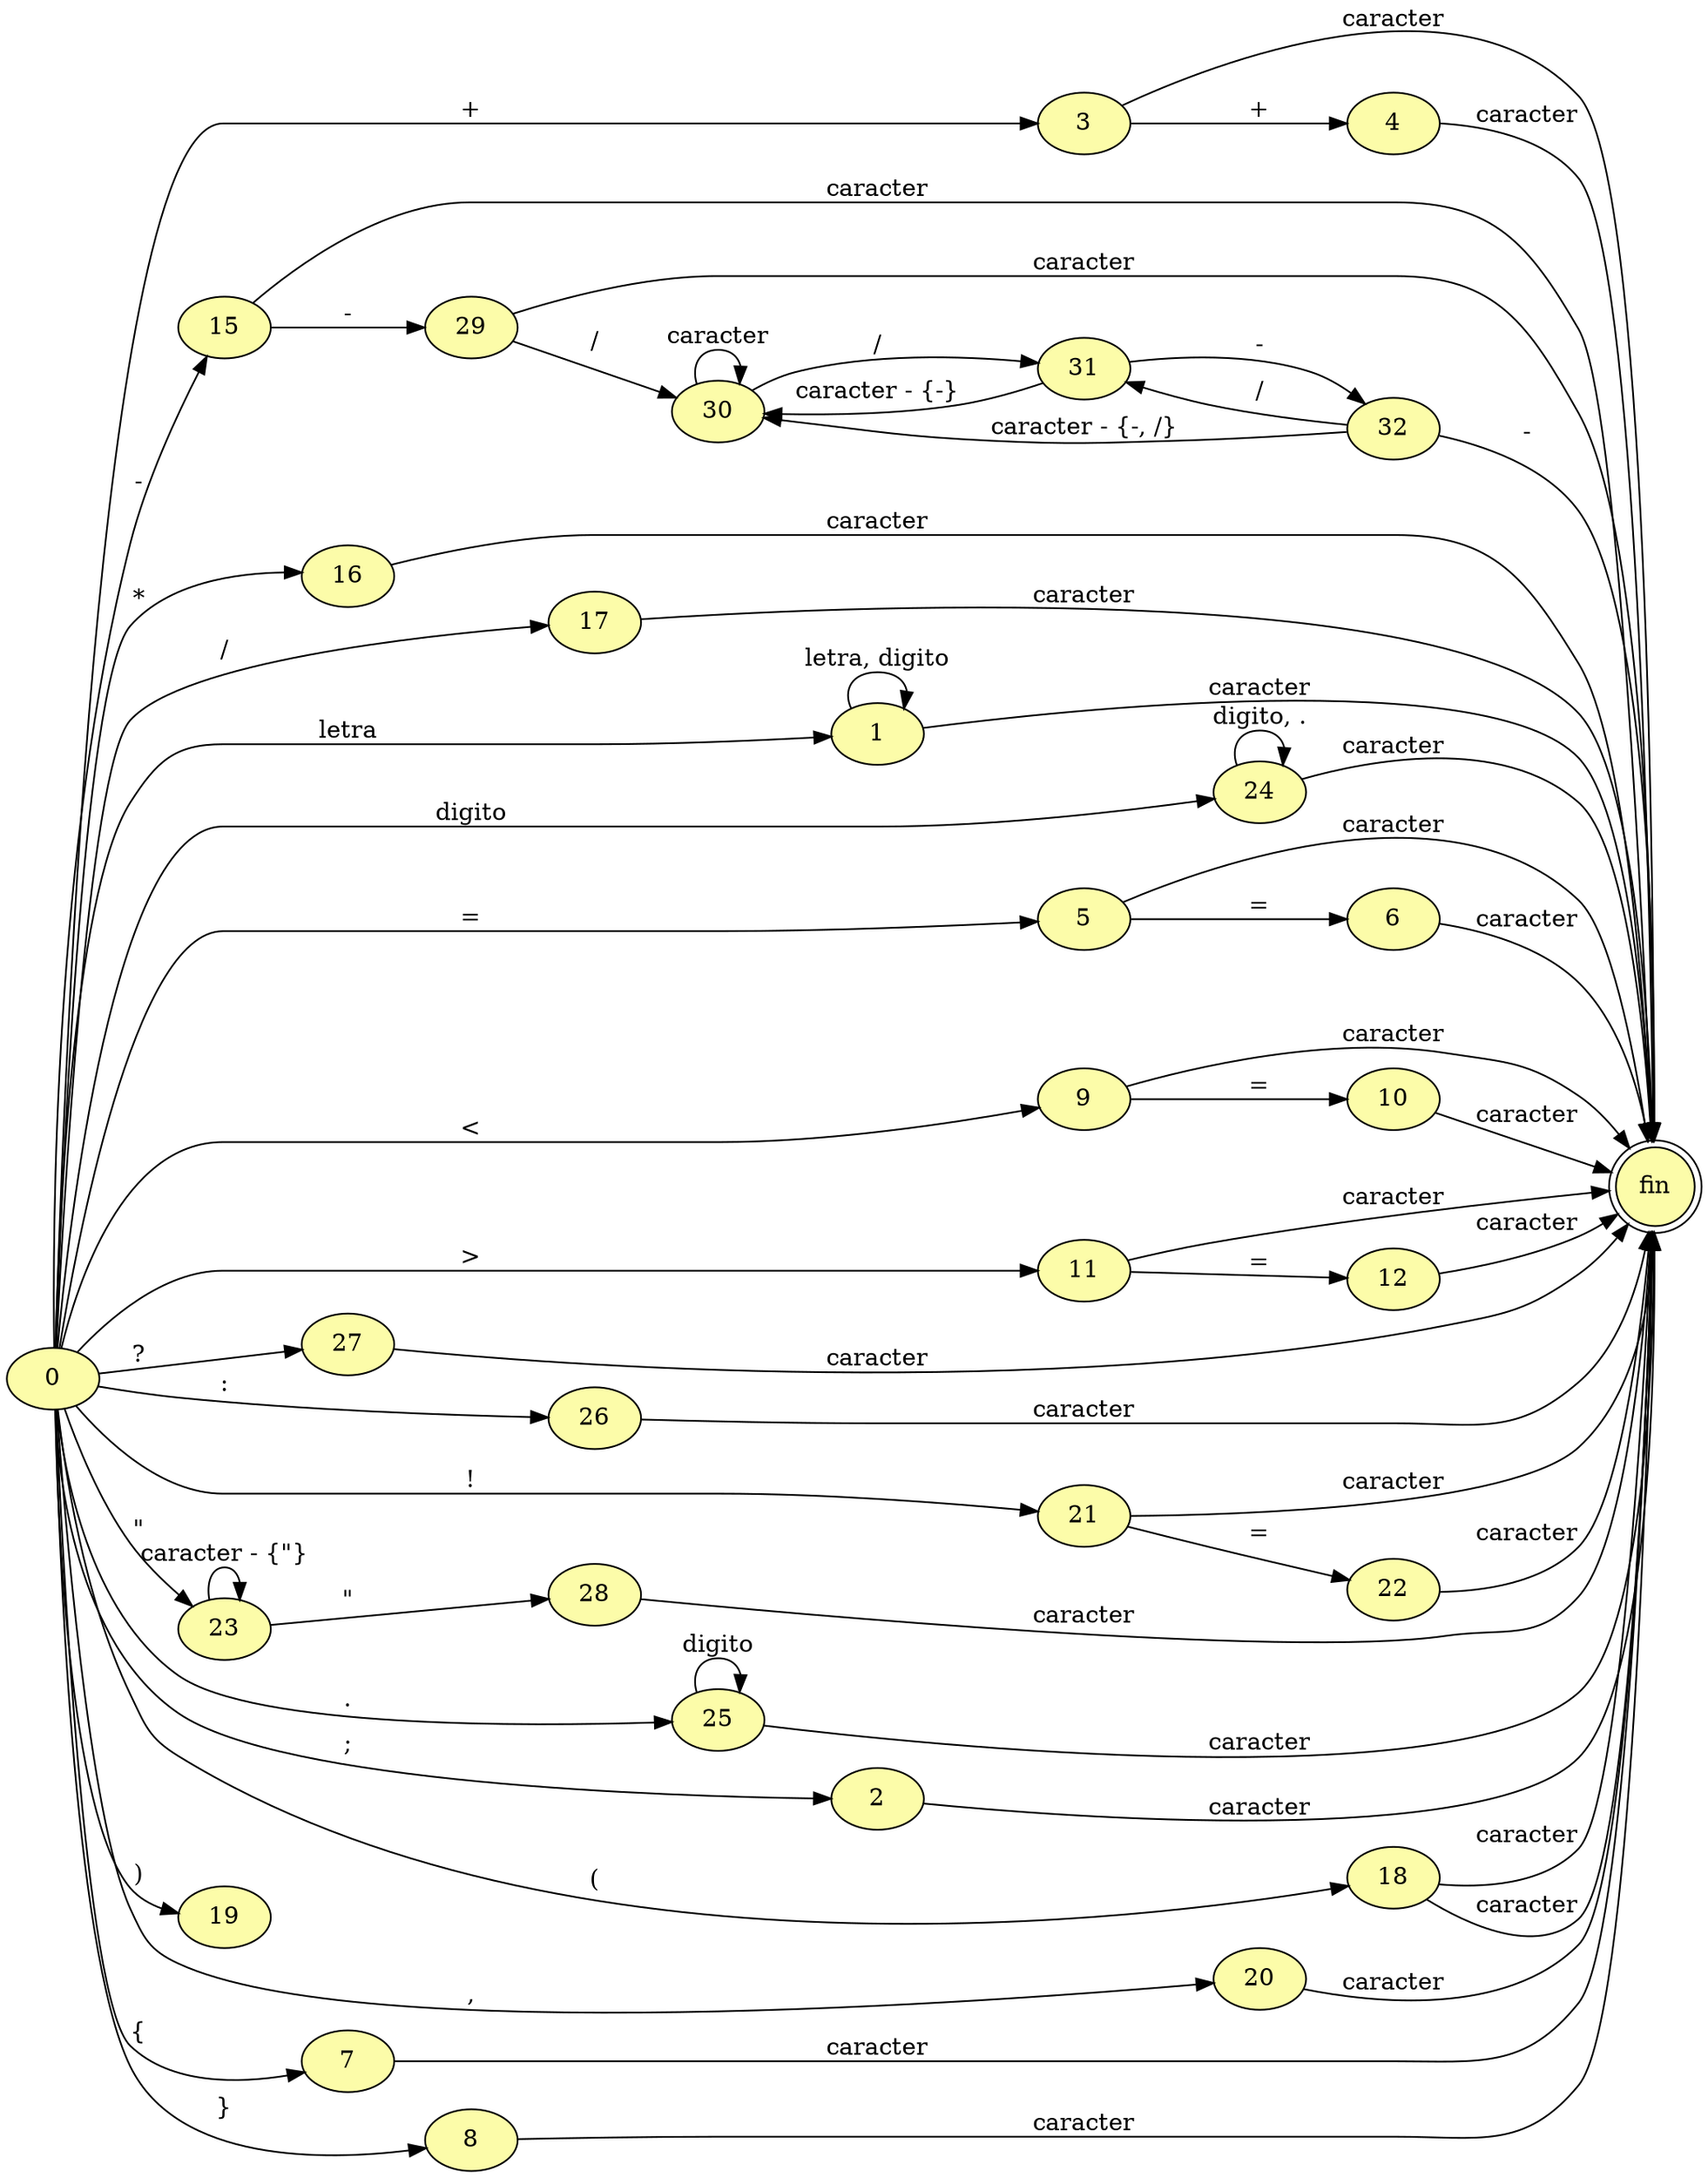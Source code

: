 digraph {
    // para generar grafico en svg
    // dot -Tsvg -o doc/automata.svg doc/automata.gv

    rankdir=LR;
    node [fillcolor="#FCFCA9", style=filled];
    fin [shape=doublecircle];

    0->3  [label="+"];
    0->15 [label="-"];
    0->16 [label="*"];
    0->17 [label="/"];
    0->1 [label="letra"];
    0->24 [label="digito"];
    0->5 [label="="];
    0->9 [label="<"];
    0->11 [label=">"];
    0->27 [label="?"]; 
    0->26 [label=":"];
    0->21 [label="!"];
    0->23 [label="\""];
    0->25 [label="."];
    0->2 [label=";"];
    0->18 [label="("];
    0->19 [label=")"];
    0->20 [label=","];
    //0->0 [label="tab, espacio, enter"];
    0->7 [label="{"];
    0->8 [label="}"];
    
    1->1 [label="letra, digito"];
    1->fin [label="caracter"];

    2->fin [label="caracter"];

    3->4 [label="+"];
    3->fin [label="caracter"];

    4->fin [label="caracter"];

    5->6 [label="="];
    5->fin [label="caracter"];

    6->fin [label="caracter"];
    7->fin [label="caracter"];
    8->fin [label="caracter"];

    9->10 [label="="];
    9->fin [label="caracter"];

    10->fin [label="caracter"];

    11->12 [label="="];
    11->fin [label="caracter"];

    12->fin [label="caracter"];

    //13->14 [label="-"];
    //13->fin [label="caracter"];

    //14->14 [label="caracter - {-}"];
    //14->15 [label="-"];

    15->29 [label="-"];
    15->fin [label="caracter"];

    16->fin [label="caracter"];
    17->fin [label="caracter"];
    18->fin [label="caracter"];
    18->fin [label="caracter"];
    20->fin [label="caracter"];

    21->22 [label="="];
    21->fin [label="caracter"];

    22->fin [label="caracter"];

    23->23 [label="caracter - {\"}"];
    23->28 [label="\""];

    24->24 [label="digito, ."];
    24->fin [label="caracter"];
    
    25->25 [label="digito"];
    25->fin [label="caracter"];

    26->fin [label="caracter"];
    27->fin [label="caracter"];
    28->fin [label="caracter"];

    29->30 [label="/"];
    29->fin [label="caracter"];

    30->30 [label="caracter"];
    30->31 [label="/"];

    31->30 [label="caracter - {-}"];
    31->32 [label="-"];

    32->30 [label="caracter - {-, /}"];
    32->31 [label="/"];
    32->fin [label="-"];
    //32->0 [label="-"];
}

